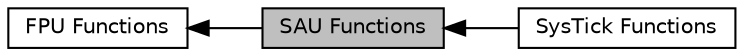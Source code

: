 digraph "SAU Functions"
{
  edge [fontname="Helvetica",fontsize="10",labelfontname="Helvetica",labelfontsize="10"];
  node [fontname="Helvetica",fontsize="10",shape=box];
  rankdir=LR;
  Node1 [label="SAU Functions",height=0.2,width=0.4,color="black", fillcolor="grey75", style="filled", fontcolor="black",tooltip="Functions that configure the SAU."];
  Node2 [label="FPU Functions",height=0.2,width=0.4,color="black", fillcolor="white", style="filled",URL="$group__CMSIS__Core__FpuFunctions.html",tooltip="Function that provides FPU type."];
  Node3 [label="SysTick Functions",height=0.2,width=0.4,color="black", fillcolor="white", style="filled",URL="$group__CMSIS__Core__SysTickFunctions.html",tooltip="Functions that configure the System."];
  Node2->Node1 [shape=plaintext, dir="back", style="solid"];
  Node1->Node3 [shape=plaintext, dir="back", style="solid"];
}
